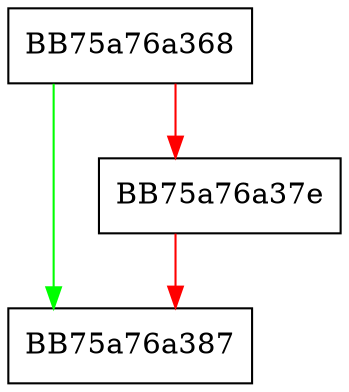 digraph freeP4Mem {
  node [shape="box"];
  graph [splines=ortho];
  BB75a76a368 -> BB75a76a387 [color="green"];
  BB75a76a368 -> BB75a76a37e [color="red"];
  BB75a76a37e -> BB75a76a387 [color="red"];
}